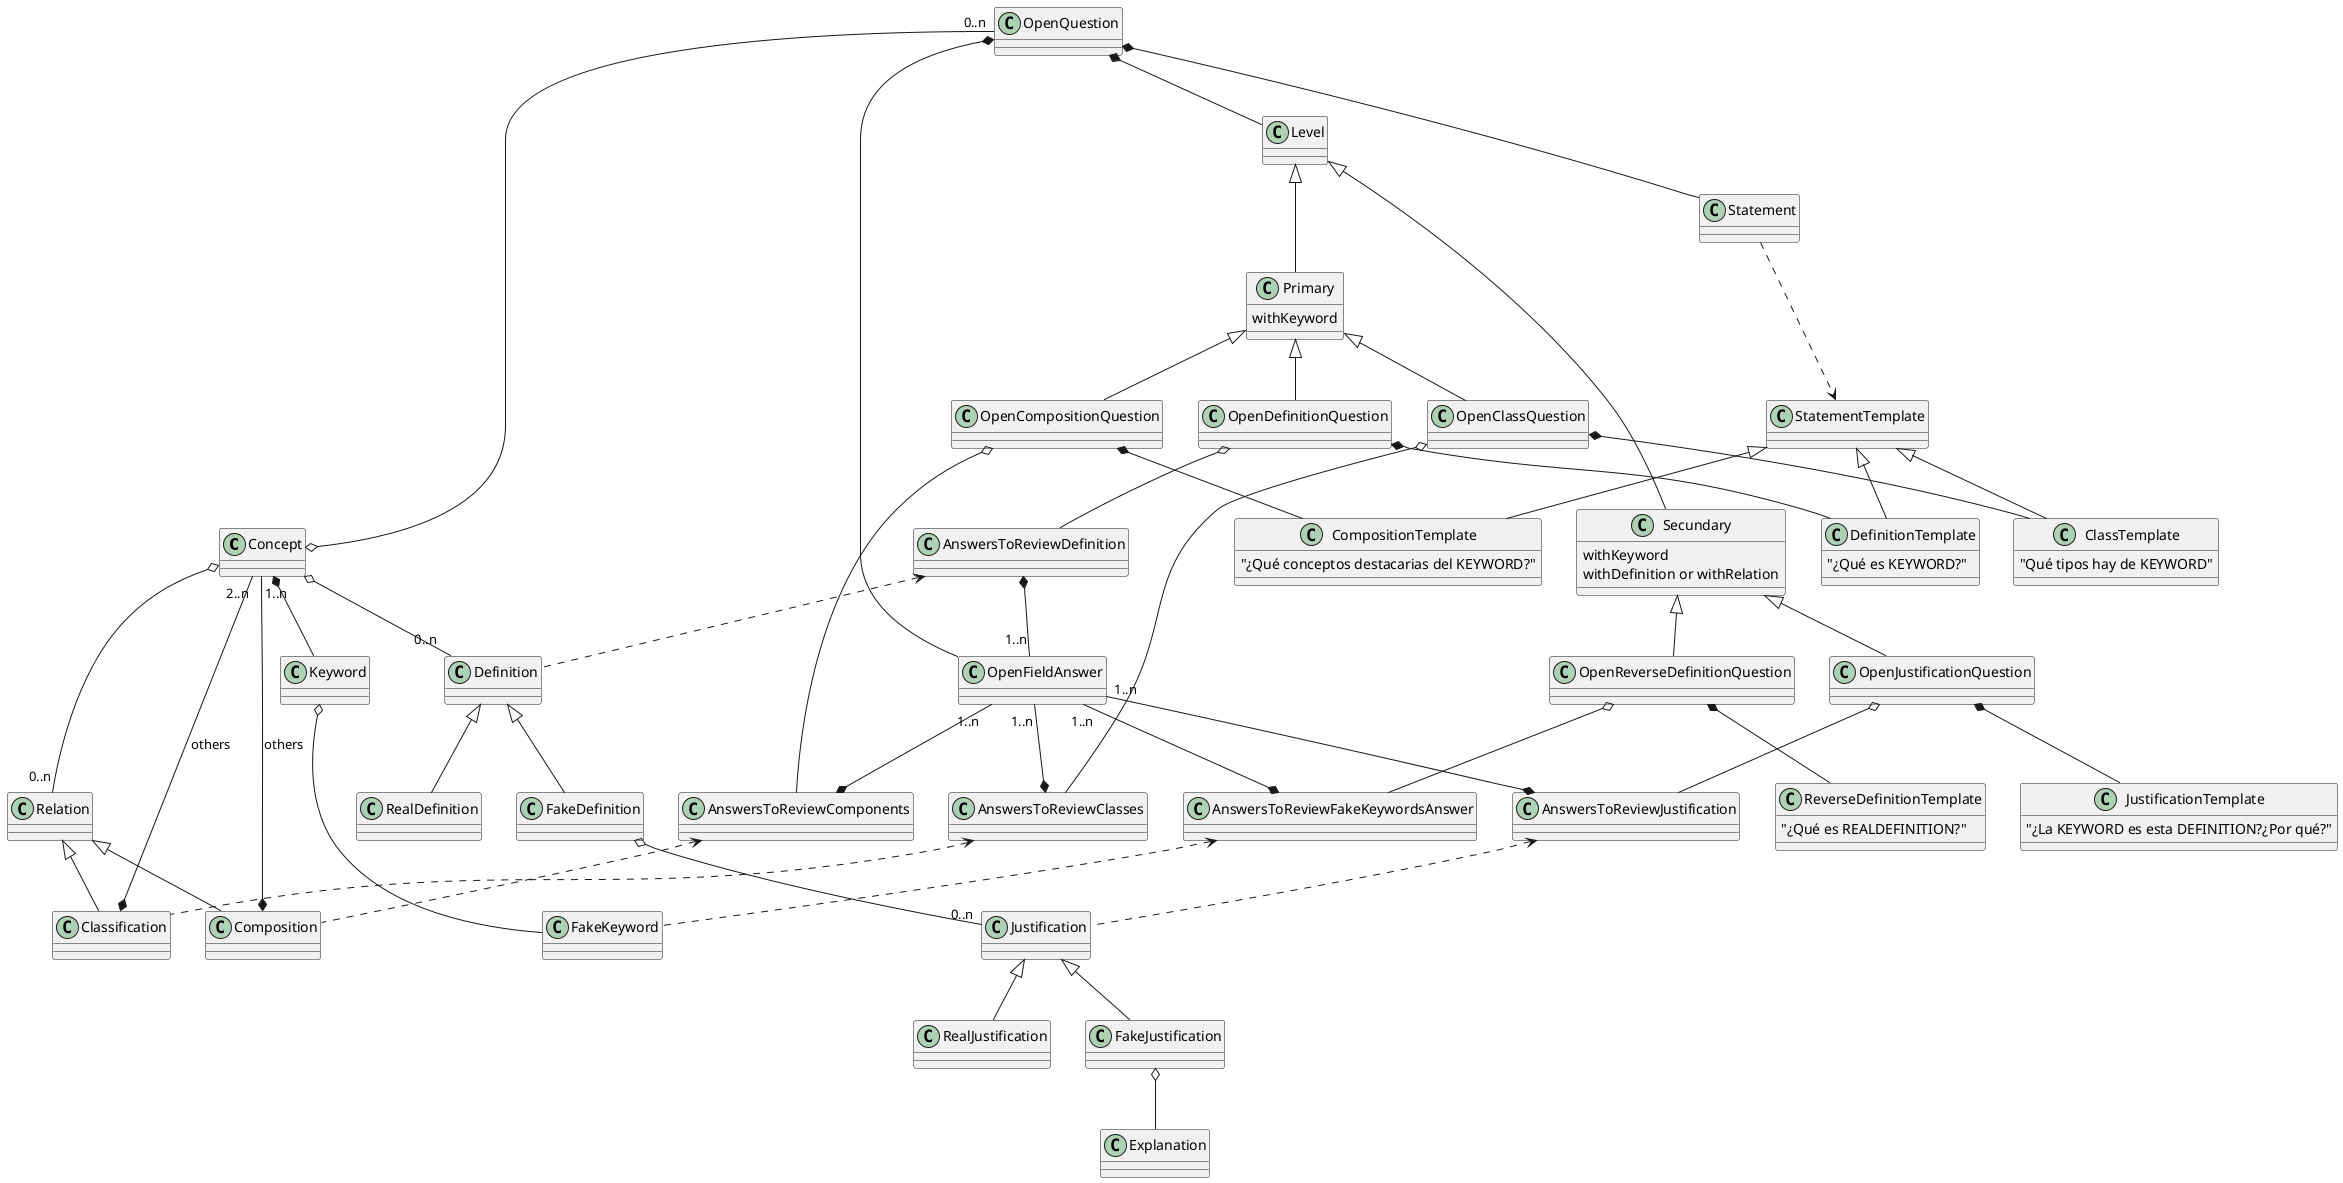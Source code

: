 @startuml ConceptDomainDetail

class Concept

class Keyword

class FakeKeyword

class Definition

class RealDefinition

class FakeDefinition

class Justification

class RealJustification

class FakeJustification

class Explanation

class Relation

class Classification

class Composition

class Level

class Primary {
    withKeyword
}

class Secundary {
    withKeyword
    withDefinition or withRelation
}

class OpenDefinitionQuestion 

class OpenClassQuestion

class OpenCompositionQuestion 

class OpenReverseDefinitionQuestion

class OpenJustificationQuestion

class OpenQuestion

class Statement

class StatementTemplate


class DefinitionTemplate {
    "¿Qué es KEYWORD?"
}

class ClassTemplate {
    "Qué tipos hay de KEYWORD"
}

class CompositionTemplate {
 "¿Qué conceptos destacarias del KEYWORD?"
}

class JustificationTemplate {
 "¿La KEYWORD es esta DEFINITION?¿Por qué?"
}

class ReverseDefinitionTemplate {
    "¿Qué es REALDEFINITION?"
}

class OpenFieldAnswer

class AnswersToReviewDefinition

class AnswersToReviewJustification  

class AnswersToReviewFakeKeywordsAnswer

class AnswersToReviewClasses 

OpenQuestion "0..n" -o Concept
OpenQuestion *-- OpenFieldAnswer

Concept *-- Keyword

Concept o--"0..n" Definition
Definition <|-- RealDefinition
Definition <|-- FakeDefinition
FakeDefinition o-- "0..n" Justification
Justification <|-- RealJustification
Justification <|-- FakeJustification
FakeJustification o-- Explanation

Concept o-- "0..n" Relation
Relation <|-- Classification
Relation <|-- Composition
'CONSULTAR SENTIDO DE RELACION A OTROS CONCEPTOS
Classification *-- "2..n" Concept: others
Composition *-- "1..n" Concept: others


OpenQuestion *-- Level
OpenQuestion *-- Statement
Statement ..> StatementTemplate

Level <|-- Primary
Level <|-- Secundary

StatementTemplate <|-- DefinitionTemplate
StatementTemplate <|-- ClassTemplate
StatementTemplate <|-- CompositionTemplate

Primary <|-- OpenDefinitionQuestion
OpenDefinitionQuestion *-- DefinitionTemplate
OpenDefinitionQuestion o-- AnswersToReviewDefinition
AnswersToReviewDefinition *-- "1..n" OpenFieldAnswer
AnswersToReviewDefinition <.. Definition

Primary <|-- OpenClassQuestion
OpenClassQuestion *-- ClassTemplate
OpenClassQuestion o-- AnswersToReviewClasses
OpenFieldAnswer "1..n"--* AnswersToReviewClasses
AnswersToReviewClasses <.. Classification

Primary <|-- OpenCompositionQuestion
OpenCompositionQuestion *-- CompositionTemplate
OpenCompositionQuestion o-- AnswersToReviewComponents
OpenFieldAnswer "1..n"--* AnswersToReviewComponents
AnswersToReviewComponents <.. Composition

Secundary <|-- OpenReverseDefinitionQuestion
OpenReverseDefinitionQuestion *-- ReverseDefinitionTemplate
OpenReverseDefinitionQuestion o-- AnswersToReviewFakeKeywordsAnswer
OpenFieldAnswer "1..n"--* AnswersToReviewFakeKeywordsAnswer 
AnswersToReviewFakeKeywordsAnswer <.. FakeKeyword
Keyword o--- FakeKeyword

Secundary <|-- OpenJustificationQuestion
OpenJustificationQuestion *-- JustificationTemplate
OpenJustificationQuestion o-- AnswersToReviewJustification
OpenFieldAnswer "1..n"--* AnswersToReviewJustification
AnswersToReviewJustification <.. Justification

@enduml
'class Tertiary {
'    withKeyword
'    withDefinition
 '   withJustification
'}
 
'MultipleChoiceTertiaryX:
'"Es cierto que la CLAVE no es FAKEDEFINITION porque FAKEJUSTIFICACION"
'    + 1 correct answer:
'"No porque la justificación es falsa"
 '   + 3 incorrect answer:
'"Sí, por FAKEJUSTIFICATION"...
    







